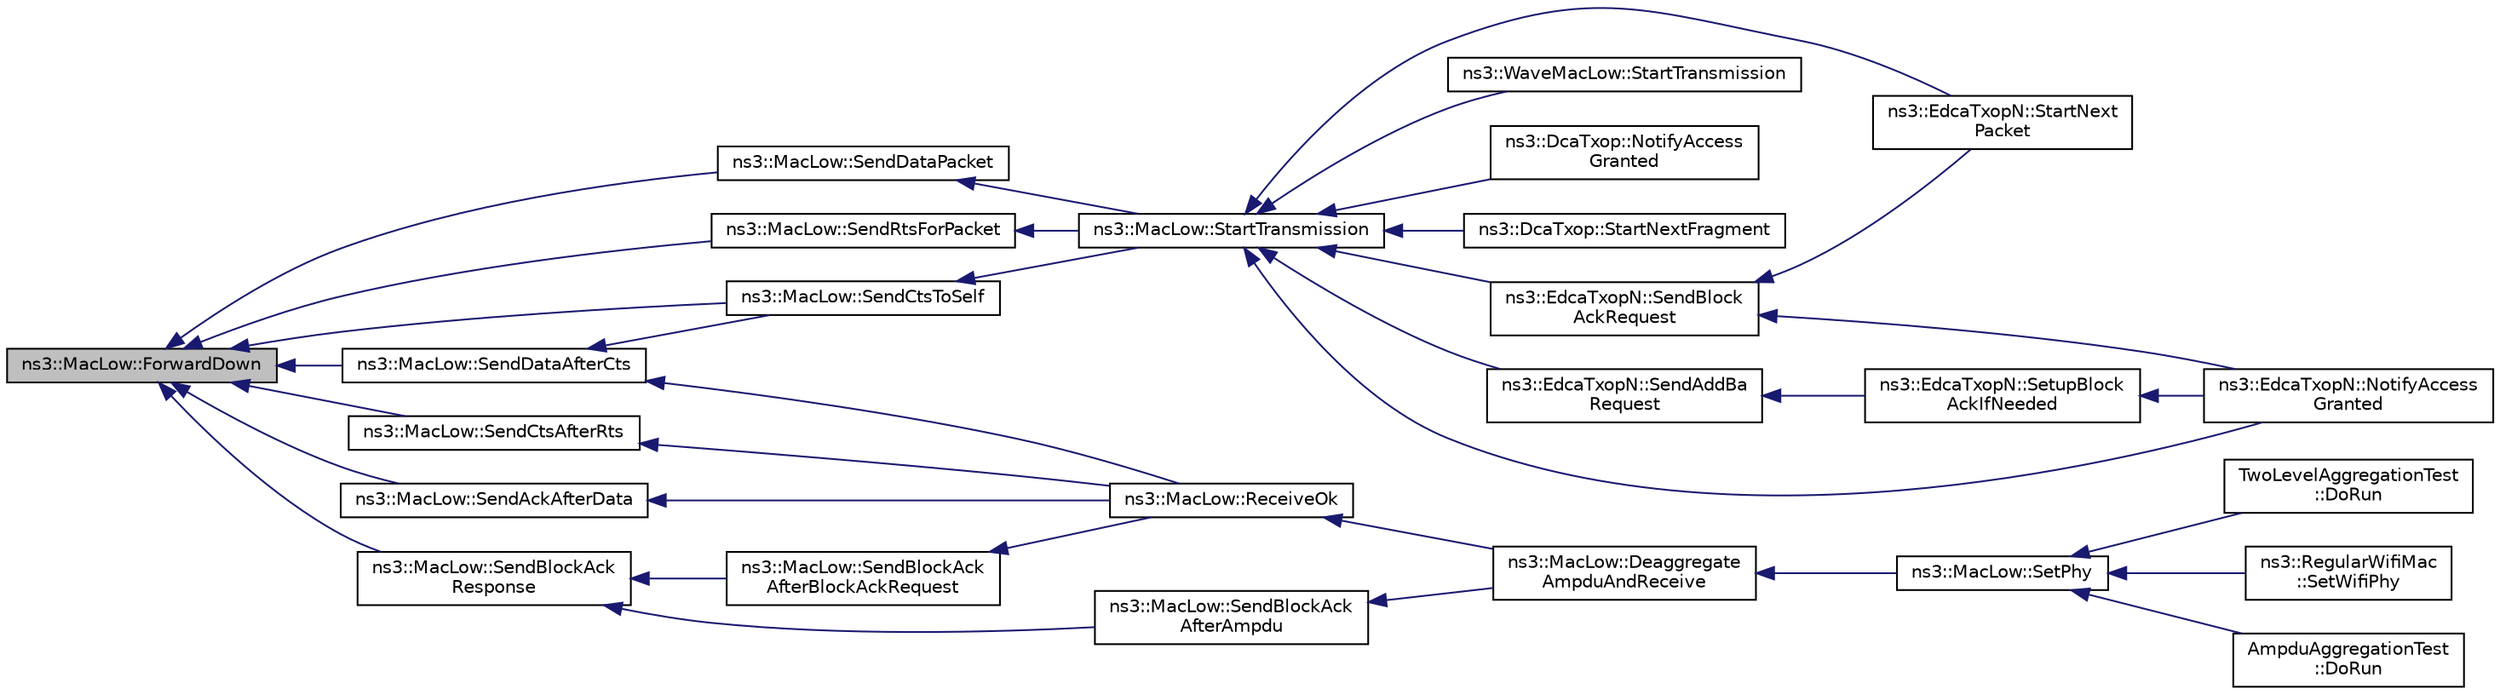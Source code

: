 digraph "ns3::MacLow::ForwardDown"
{
  edge [fontname="Helvetica",fontsize="10",labelfontname="Helvetica",labelfontsize="10"];
  node [fontname="Helvetica",fontsize="10",shape=record];
  rankdir="LR";
  Node1 [label="ns3::MacLow::ForwardDown",height=0.2,width=0.4,color="black", fillcolor="grey75", style="filled", fontcolor="black"];
  Node1 -> Node2 [dir="back",color="midnightblue",fontsize="10",style="solid"];
  Node2 [label="ns3::MacLow::SendRtsForPacket",height=0.2,width=0.4,color="black", fillcolor="white", style="filled",URL="$d3/da6/classns3_1_1MacLow.html#ac472702b866a51ea2dfb7637381897aa"];
  Node2 -> Node3 [dir="back",color="midnightblue",fontsize="10",style="solid"];
  Node3 [label="ns3::MacLow::StartTransmission",height=0.2,width=0.4,color="black", fillcolor="white", style="filled",URL="$d3/da6/classns3_1_1MacLow.html#a3d13643c758e213041f8389c1041074b"];
  Node3 -> Node4 [dir="back",color="midnightblue",fontsize="10",style="solid"];
  Node4 [label="ns3::WaveMacLow::StartTransmission",height=0.2,width=0.4,color="black", fillcolor="white", style="filled",URL="$d8/da1/classns3_1_1WaveMacLow.html#a8ed4704fbcd3d5888aa8ee5abcfb9cc8"];
  Node3 -> Node5 [dir="back",color="midnightblue",fontsize="10",style="solid"];
  Node5 [label="ns3::DcaTxop::NotifyAccess\lGranted",height=0.2,width=0.4,color="black", fillcolor="white", style="filled",URL="$d3/d74/classns3_1_1DcaTxop.html#a1760d5870d8d96153165960172ba31d5"];
  Node3 -> Node6 [dir="back",color="midnightblue",fontsize="10",style="solid"];
  Node6 [label="ns3::DcaTxop::StartNextFragment",height=0.2,width=0.4,color="black", fillcolor="white", style="filled",URL="$d3/d74/classns3_1_1DcaTxop.html#a2055d310a17ffe4be6b2d2ec91587429"];
  Node3 -> Node7 [dir="back",color="midnightblue",fontsize="10",style="solid"];
  Node7 [label="ns3::EdcaTxopN::NotifyAccess\lGranted",height=0.2,width=0.4,color="black", fillcolor="white", style="filled",URL="$dc/db8/classns3_1_1EdcaTxopN.html#afeba080a6bf7d6074227e10321d1683d"];
  Node3 -> Node8 [dir="back",color="midnightblue",fontsize="10",style="solid"];
  Node8 [label="ns3::EdcaTxopN::StartNext\lPacket",height=0.2,width=0.4,color="black", fillcolor="white", style="filled",URL="$dc/db8/classns3_1_1EdcaTxopN.html#a86df91f79cf79fbb677bd53fddafdae0"];
  Node3 -> Node9 [dir="back",color="midnightblue",fontsize="10",style="solid"];
  Node9 [label="ns3::EdcaTxopN::SendBlock\lAckRequest",height=0.2,width=0.4,color="black", fillcolor="white", style="filled",URL="$dc/db8/classns3_1_1EdcaTxopN.html#a620d3677a73927b708ba85d2f2a794e0"];
  Node9 -> Node7 [dir="back",color="midnightblue",fontsize="10",style="solid"];
  Node9 -> Node8 [dir="back",color="midnightblue",fontsize="10",style="solid"];
  Node3 -> Node10 [dir="back",color="midnightblue",fontsize="10",style="solid"];
  Node10 [label="ns3::EdcaTxopN::SendAddBa\lRequest",height=0.2,width=0.4,color="black", fillcolor="white", style="filled",URL="$dc/db8/classns3_1_1EdcaTxopN.html#a5d000df80bfe3211aed2fee7c08b85d2"];
  Node10 -> Node11 [dir="back",color="midnightblue",fontsize="10",style="solid"];
  Node11 [label="ns3::EdcaTxopN::SetupBlock\lAckIfNeeded",height=0.2,width=0.4,color="black", fillcolor="white", style="filled",URL="$dc/db8/classns3_1_1EdcaTxopN.html#ae5ab3e06174d86eabaaa6ccd64cde42d"];
  Node11 -> Node7 [dir="back",color="midnightblue",fontsize="10",style="solid"];
  Node1 -> Node12 [dir="back",color="midnightblue",fontsize="10",style="solid"];
  Node12 [label="ns3::MacLow::SendDataPacket",height=0.2,width=0.4,color="black", fillcolor="white", style="filled",URL="$d3/da6/classns3_1_1MacLow.html#ab177d7c7ba53c56f91612114412914bf"];
  Node12 -> Node3 [dir="back",color="midnightblue",fontsize="10",style="solid"];
  Node1 -> Node13 [dir="back",color="midnightblue",fontsize="10",style="solid"];
  Node13 [label="ns3::MacLow::SendCtsToSelf",height=0.2,width=0.4,color="black", fillcolor="white", style="filled",URL="$d3/da6/classns3_1_1MacLow.html#a209c346576d367ef16cfa1cfdefff909"];
  Node13 -> Node3 [dir="back",color="midnightblue",fontsize="10",style="solid"];
  Node1 -> Node14 [dir="back",color="midnightblue",fontsize="10",style="solid"];
  Node14 [label="ns3::MacLow::SendCtsAfterRts",height=0.2,width=0.4,color="black", fillcolor="white", style="filled",URL="$d3/da6/classns3_1_1MacLow.html#aebcd4c3e8d64fb53af1f8a862c766e33"];
  Node14 -> Node15 [dir="back",color="midnightblue",fontsize="10",style="solid"];
  Node15 [label="ns3::MacLow::ReceiveOk",height=0.2,width=0.4,color="black", fillcolor="white", style="filled",URL="$d3/da6/classns3_1_1MacLow.html#ade59e3a5e41c6ccbafd93501d7e9fbc0"];
  Node15 -> Node16 [dir="back",color="midnightblue",fontsize="10",style="solid"];
  Node16 [label="ns3::MacLow::Deaggregate\lAmpduAndReceive",height=0.2,width=0.4,color="black", fillcolor="white", style="filled",URL="$d3/da6/classns3_1_1MacLow.html#a7380c5a3adcd88beda938bfa8447d7c5"];
  Node16 -> Node17 [dir="back",color="midnightblue",fontsize="10",style="solid"];
  Node17 [label="ns3::MacLow::SetPhy",height=0.2,width=0.4,color="black", fillcolor="white", style="filled",URL="$d3/da6/classns3_1_1MacLow.html#a1f2c6e12277422c081fa92f8edfe66e8"];
  Node17 -> Node18 [dir="back",color="midnightblue",fontsize="10",style="solid"];
  Node18 [label="ns3::RegularWifiMac\l::SetWifiPhy",height=0.2,width=0.4,color="black", fillcolor="white", style="filled",URL="$df/db9/classns3_1_1RegularWifiMac.html#a28e7c0a23027e1fc16f259e52b197ee9"];
  Node17 -> Node19 [dir="back",color="midnightblue",fontsize="10",style="solid"];
  Node19 [label="AmpduAggregationTest\l::DoRun",height=0.2,width=0.4,color="black", fillcolor="white", style="filled",URL="$d2/db5/classAmpduAggregationTest.html#a7414dc8d4dd982ab4c1eaadb5b2c693d",tooltip="Implementation to actually run this TestCase. "];
  Node17 -> Node20 [dir="back",color="midnightblue",fontsize="10",style="solid"];
  Node20 [label="TwoLevelAggregationTest\l::DoRun",height=0.2,width=0.4,color="black", fillcolor="white", style="filled",URL="$db/d72/classTwoLevelAggregationTest.html#a40c6f5f8be6c48673d0bfd218d95afe0",tooltip="Implementation to actually run this TestCase. "];
  Node1 -> Node21 [dir="back",color="midnightblue",fontsize="10",style="solid"];
  Node21 [label="ns3::MacLow::SendDataAfterCts",height=0.2,width=0.4,color="black", fillcolor="white", style="filled",URL="$d3/da6/classns3_1_1MacLow.html#a063bab2ef4e7320a3f8cfa9890090ab6"];
  Node21 -> Node15 [dir="back",color="midnightblue",fontsize="10",style="solid"];
  Node21 -> Node13 [dir="back",color="midnightblue",fontsize="10",style="solid"];
  Node1 -> Node22 [dir="back",color="midnightblue",fontsize="10",style="solid"];
  Node22 [label="ns3::MacLow::SendAckAfterData",height=0.2,width=0.4,color="black", fillcolor="white", style="filled",URL="$d3/da6/classns3_1_1MacLow.html#a8db1635644b89072dfcb5fbc2330031b"];
  Node22 -> Node15 [dir="back",color="midnightblue",fontsize="10",style="solid"];
  Node1 -> Node23 [dir="back",color="midnightblue",fontsize="10",style="solid"];
  Node23 [label="ns3::MacLow::SendBlockAck\lResponse",height=0.2,width=0.4,color="black", fillcolor="white", style="filled",URL="$d3/da6/classns3_1_1MacLow.html#a85c374be43ba3bd52fd1ad6efdfef6c6"];
  Node23 -> Node24 [dir="back",color="midnightblue",fontsize="10",style="solid"];
  Node24 [label="ns3::MacLow::SendBlockAck\lAfterAmpdu",height=0.2,width=0.4,color="black", fillcolor="white", style="filled",URL="$d3/da6/classns3_1_1MacLow.html#af6e2acc771d188c0959871f142912296"];
  Node24 -> Node16 [dir="back",color="midnightblue",fontsize="10",style="solid"];
  Node23 -> Node25 [dir="back",color="midnightblue",fontsize="10",style="solid"];
  Node25 [label="ns3::MacLow::SendBlockAck\lAfterBlockAckRequest",height=0.2,width=0.4,color="black", fillcolor="white", style="filled",URL="$d3/da6/classns3_1_1MacLow.html#a84b96c0cc6f32fca28576ec4df6a0853"];
  Node25 -> Node15 [dir="back",color="midnightblue",fontsize="10",style="solid"];
}
